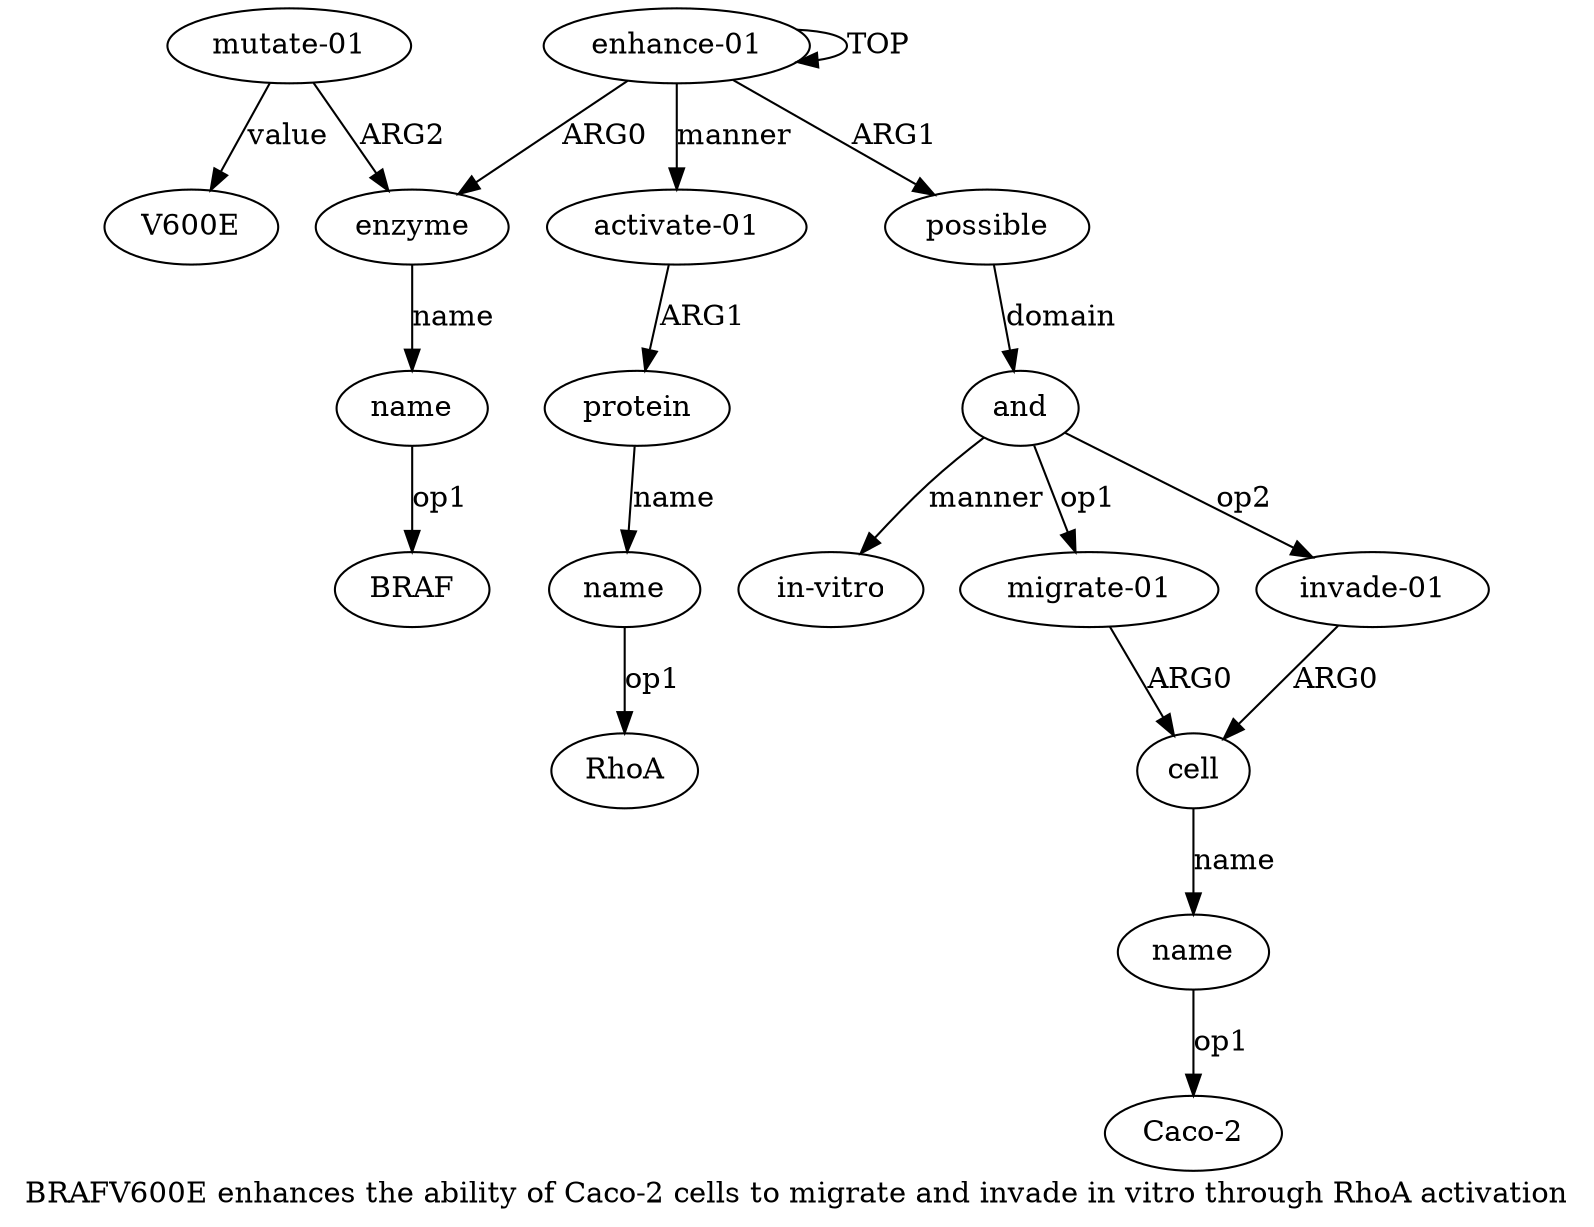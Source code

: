 digraph  {
	graph [label="BRAFV600E enhances the ability of Caco-2 cells to migrate and invade in vitro through RhoA activation"];
	node [label="\N"];
	"a3 V600E"	 [color=black,
		gold_ind=-1,
		gold_label=V600E,
		label=V600E,
		test_ind=-1,
		test_label=V600E];
	"a8 Caco-2"	 [color=black,
		gold_ind=-1,
		gold_label="Caco-2",
		label="Caco-2",
		test_ind=-1,
		test_label="Caco-2"];
	a11	 [color=black,
		gold_ind=11,
		gold_label="activate-01",
		label="activate-01",
		test_ind=11,
		test_label="activate-01"];
	a12	 [color=black,
		gold_ind=12,
		gold_label=protein,
		label=protein,
		test_ind=12,
		test_label=protein];
	a11 -> a12 [key=0,
	color=black,
	gold_label=ARG1,
	label=ARG1,
	test_label=ARG1];
a10 [color=black,
	gold_ind=10,
	gold_label="in-vitro",
	label="in-vitro",
	test_ind=10,
	test_label="in-vitro"];
a13 [color=black,
	gold_ind=13,
	gold_label=name,
	label=name,
	test_ind=13,
	test_label=name];
"a13 RhoA" [color=black,
	gold_ind=-1,
	gold_label=RhoA,
	label=RhoA,
	test_ind=-1,
	test_label=RhoA];
a13 -> "a13 RhoA" [key=0,
color=black,
gold_label=op1,
label=op1,
test_label=op1];
a12 -> a13 [key=0,
color=black,
gold_label=name,
label=name,
test_label=name];
"a2 BRAF" [color=black,
gold_ind=-1,
gold_label=BRAF,
label=BRAF,
test_ind=-1,
test_label=BRAF];
a1 [color=black,
gold_ind=1,
gold_label=enzyme,
label=enzyme,
test_ind=1,
test_label=enzyme];
a2 [color=black,
gold_ind=2,
gold_label=name,
label=name,
test_ind=2,
test_label=name];
a1 -> a2 [key=0,
color=black,
gold_label=name,
label=name,
test_label=name];
a0 [color=black,
gold_ind=0,
gold_label="enhance-01",
label="enhance-01",
test_ind=0,
test_label="enhance-01"];
a0 -> a11 [key=0,
color=black,
gold_label=manner,
label=manner,
test_label=manner];
a0 -> a1 [key=0,
color=black,
gold_label=ARG0,
label=ARG0,
test_label=ARG0];
a0 -> a0 [key=0,
color=black,
gold_label=TOP,
label=TOP,
test_label=TOP];
a4 [color=black,
gold_ind=4,
gold_label=possible,
label=possible,
test_ind=4,
test_label=possible];
a0 -> a4 [key=0,
color=black,
gold_label=ARG1,
label=ARG1,
test_label=ARG1];
a3 [color=black,
gold_ind=3,
gold_label="mutate-01",
label="mutate-01",
test_ind=3,
test_label="mutate-01"];
a3 -> "a3 V600E" [key=0,
color=black,
gold_label=value,
label=value,
test_label=value];
a3 -> a1 [key=0,
color=black,
gold_label=ARG2,
label=ARG2,
test_label=ARG2];
a2 -> "a2 BRAF" [key=0,
color=black,
gold_label=op1,
label=op1,
test_label=op1];
a5 [color=black,
gold_ind=5,
gold_label=and,
label=and,
test_ind=5,
test_label=and];
a5 -> a10 [key=0,
color=black,
gold_label=manner,
label=manner,
test_label=manner];
a6 [color=black,
gold_ind=6,
gold_label="migrate-01",
label="migrate-01",
test_ind=6,
test_label="migrate-01"];
a5 -> a6 [key=0,
color=black,
gold_label=op1,
label=op1,
test_label=op1];
a9 [color=black,
gold_ind=9,
gold_label="invade-01",
label="invade-01",
test_ind=9,
test_label="invade-01"];
a5 -> a9 [key=0,
color=black,
gold_label=op2,
label=op2,
test_label=op2];
a4 -> a5 [key=0,
color=black,
gold_label=domain,
label=domain,
test_label=domain];
a7 [color=black,
gold_ind=7,
gold_label=cell,
label=cell,
test_ind=7,
test_label=cell];
a8 [color=black,
gold_ind=8,
gold_label=name,
label=name,
test_ind=8,
test_label=name];
a7 -> a8 [key=0,
color=black,
gold_label=name,
label=name,
test_label=name];
a6 -> a7 [key=0,
color=black,
gold_label=ARG0,
label=ARG0,
test_label=ARG0];
a9 -> a7 [key=0,
color=black,
gold_label=ARG0,
label=ARG0,
test_label=ARG0];
a8 -> "a8 Caco-2" [key=0,
color=black,
gold_label=op1,
label=op1,
test_label=op1];
}
